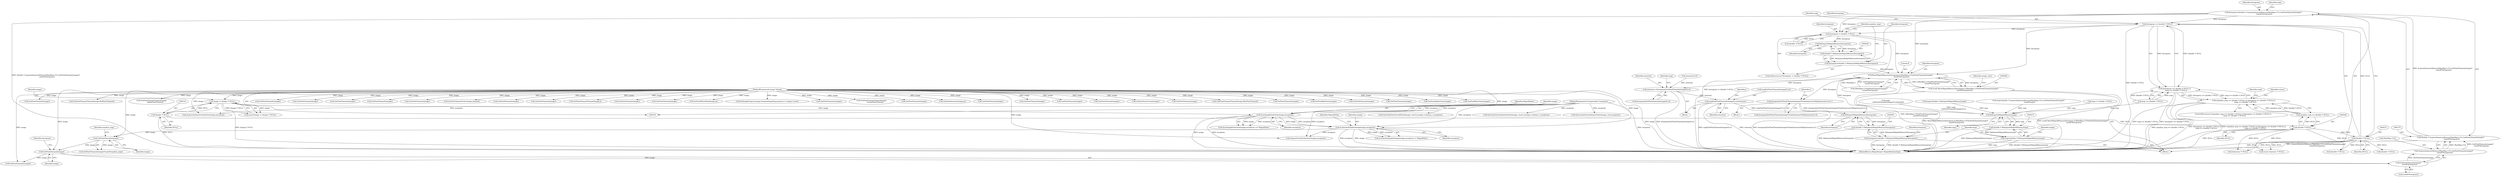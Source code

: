 digraph "0_ImageMagick_1cc6f0ccc92c20c7cab6c4a7335daf29c91f0d8e_0@pointer" {
"1000212" [label="(Call,histogram == (double *) NULL)"];
"1000176" [label="(Call,histogram=(double *) AcquireQuantumMemory(MaxMap+1UL,GetPixelChannels(image)*\n    sizeof(*histogram)))"];
"1000178" [label="(Call,(double *) AcquireQuantumMemory(MaxMap+1UL,GetPixelChannels(image)*\n    sizeof(*histogram)))"];
"1000180" [label="(Call,AcquireQuantumMemory(MaxMap+1UL,GetPixelChannels(image)*\n    sizeof(*histogram)))"];
"1000184" [label="(Call,GetPixelChannels(image)*\n    sizeof(*histogram))"];
"1000185" [label="(Call,GetPixelChannels(image))"];
"1000171" [label="(Call,GetPixelChannels(image))"];
"1000141" [label="(Call,AccelerateEqualizeImage(image,exception))"];
"1000133" [label="(Call,SyncImagePixelCache(image,exception))"];
"1000120" [label="(Call,image != (Image *) NULL)"];
"1000106" [label="(MethodParameterIn,Image *image)"];
"1000122" [label="(Call,(Image *) NULL)"];
"1000107" [label="(MethodParameterIn,ExceptionInfo *exception)"];
"1000214" [label="(Call,(double *) NULL)"];
"1000208" [label="(Call,(double *) NULL)"];
"1000211" [label="(Call,(histogram == (double *) NULL) ||\n      (map == (double *) NULL))"];
"1000205" [label="(Call,(equalize_map == (double *) NULL) || (histogram == (double *) NULL) ||\n      (map == (double *) NULL))"];
"1000236" [label="(Call,histogram != (double *) NULL)"];
"1000245" [label="(Call,RelinquishMagickMemory(histogram))"];
"1000243" [label="(Call,(double *) RelinquishMagickMemory(histogram))"];
"1000241" [label="(Call,histogram=(double *) RelinquishMagickMemory(histogram))"];
"1000270" [label="(Call,ResetMagickMemory(histogram,0,(MaxMap+1)*GetPixelChannels(image)*\n    sizeof(*histogram)))"];
"1000268" [label="(Call,(void) ResetMagickMemory(histogram,0,(MaxMap+1)*GetPixelChannels(image)*\n    sizeof(*histogram)))"];
"1000377" [label="(Call,histogram[GetPixelChannels(image)*ScaleQuantumToMap(intensity)+i]++)"];
"1000568" [label="(Call,RelinquishMagickMemory(histogram))"];
"1000566" [label="(Call,(double *) RelinquishMagickMemory(histogram))"];
"1000564" [label="(Call,histogram=(double *) RelinquishMagickMemory(histogram))"];
"1000425" [label="(Call,intensity+=histogram[GetPixelChannels(image)*j+i])"];
"1000435" [label="(Call,map[GetPixelChannels(image)*j+i]=intensity)"];
"1000574" [label="(Call,RelinquishMagickMemory(map))"];
"1000572" [label="(Call,(double *) RelinquishMagickMemory(map))"];
"1000570" [label="(Call,map=(double *) RelinquishMagickMemory(map))"];
"1000204" [label="(ControlStructure,if ((equalize_map == (double *) NULL) || (histogram == (double *) NULL) ||\n      (map == (double *) NULL)))"];
"1000431" [label="(Call,GetPixelChannels(image))"];
"1000225" [label="(Identifier,map)"];
"1000382" [label="(Call,GetPixelChannels(image))"];
"1000172" [label="(Identifier,image)"];
"1000435" [label="(Call,map[GetPixelChannels(image)*j+i]=intensity)"];
"1000178" [label="(Call,(double *) AcquireQuantumMemory(MaxMap+1UL,GetPixelChannels(image)*\n    sizeof(*histogram)))"];
"1000270" [label="(Call,ResetMagickMemory(histogram,0,(MaxMap+1)*GetPixelChannels(image)*\n    sizeof(*histogram)))"];
"1000132" [label="(Call,SyncImagePixelCache(image,exception) == MagickFalse)"];
"1000180" [label="(Call,AcquireQuantumMemory(MaxMap+1UL,GetPixelChannels(image)*\n    sizeof(*histogram)))"];
"1000868" [label="(Call,GetPixelChannels(image))"];
"1000268" [label="(Call,(void) ResetMagickMemory(histogram,0,(MaxMap+1)*GetPixelChannels(image)*\n    sizeof(*histogram)))"];
"1000724" [label="(Call,GetPixelChannels(image))"];
"1000122" [label="(Call,(Image *) NULL)"];
"1000175" [label="(Identifier,equalize_map)"];
"1000678" [label="(Call,GetPixelChannels(image))"];
"1000176" [label="(Call,histogram=(double *) AcquireQuantumMemory(MaxMap+1UL,GetPixelChannels(image)*\n    sizeof(*histogram)))"];
"1000882" [label="(Call,GetPixelChannelTraits(image,channel))"];
"1000219" [label="(Call,(double *) NULL)"];
"1000242" [label="(Identifier,histogram)"];
"1000271" [label="(Identifier,histogram)"];
"1000632" [label="(Call,GetPixelChannels(image))"];
"1000378" [label="(Call,histogram[GetPixelChannels(image)*ScaleQuantumToMap(intensity)+i])"];
"1000568" [label="(Call,RelinquishMagickMemory(histogram))"];
"1000571" [label="(Identifier,map)"];
"1000423" [label="(Identifier,j)"];
"1000436" [label="(Call,map[GetPixelChannels(image)*j+i])"];
"1000212" [label="(Call,histogram == (double *) NULL)"];
"1000181" [label="(Call,MaxMap+1UL)"];
"1000403" [label="(Call,GetPixelChannels(image))"];
"1000579" [label="(Identifier,image)"];
"1000311" [label="(Call,GetCacheViewVirtualPixels(image_view,0,y,image->columns,1,exception))"];
"1000226" [label="(Call,(double *) NULL)"];
"1000285" [label="(Call,AcquireVirtualCacheView(image,exception))"];
"1000377" [label="(Call,histogram[GetPixelChannels(image)*ScaleQuantumToMap(intensity)+i]++)"];
"1000224" [label="(Call,map != (double *) NULL)"];
"1000876" [label="(Call,GetPixelChannelChannel(image,j))"];
"1000246" [label="(Identifier,histogram)"];
"1000427" [label="(Call,histogram[GetPixelChannels(image)*j+i])"];
"1000243" [label="(Call,(double *) RelinquishMagickMemory(histogram))"];
"1000121" [label="(Identifier,image)"];
"1000857" [label="(Call,GetPixelChannels(image))"];
"1000909" [label="(Call,GetPixelChannels(image))"];
"1000216" [label="(Identifier,NULL)"];
"1000574" [label="(Call,RelinquishMagickMemory(map))"];
"1000107" [label="(MethodParameterIn,ExceptionInfo *exception)"];
"1000850" [label="(Call,GetPixelWriteMask(image,q))"];
"1000545" [label="(Call,map[\n          GetPixelChannels(image)*j+i]-black[i])"];
"1000177" [label="(Identifier,histogram)"];
"1000106" [label="(MethodParameterIn,Image *image)"];
"1000941" [label="(Call,SetImageProgress(image,EqualizeImageTag,progress++,image->rows))"];
"1000357" [label="(Block,)"];
"1000356" [label="(Identifier,i)"];
"1000455" [label="(Call,GetPixelChannels(image))"];
"1000655" [label="(Call,GetPixelChannelChannel(image,\n              GreenPixelChannel))"];
"1000133" [label="(Call,SyncImagePixelCache(image,exception))"];
"1000533" [label="(Call,GetPixelChannels(image))"];
"1000273" [label="(Call,(MaxMap+1)*GetPixelChannels(image)*\n    sizeof(*histogram))"];
"1000374" [label="(Call,GetPixelIntensity(image,p))"];
"1000108" [label="(Block,)"];
"1000484" [label="(Call,GetPixelChannels(image))"];
"1000191" [label="(Identifier,map)"];
"1000968" [label="(MethodReturn,MagickExport MagickBooleanType)"];
"1000440" [label="(Call,GetPixelChannels(image))"];
"1000278" [label="(Call,GetPixelChannels(image))"];
"1000770" [label="(Call,GetPixelChannels(image))"];
"1000647" [label="(Call,GetPixelGreenTraits(image))"];
"1000206" [label="(Call,equalize_map == (double *) NULL)"];
"1000918" [label="(Call,GetPixelChannels(image))"];
"1000236" [label="(Call,histogram != (double *) NULL)"];
"1000187" [label="(Call,sizeof(*histogram))"];
"1000701" [label="(Call,GetPixelChannelChannel(image,BluePixelChannel))"];
"1000124" [label="(Identifier,NULL)"];
"1000569" [label="(Identifier,histogram)"];
"1000218" [label="(Identifier,map)"];
"1000140" [label="(Call,AccelerateEqualizeImage(image,exception) != MagickFalse)"];
"1000245" [label="(Call,RelinquishMagickMemory(histogram))"];
"1000171" [label="(Call,GetPixelChannels(image))"];
"1000266" [label="(Identifier,status)"];
"1000235" [label="(ControlStructure,if (histogram != (double *) NULL))"];
"1000238" [label="(Call,(double *) NULL)"];
"1000135" [label="(Identifier,exception)"];
"1000825" [label="(Call,(Quantum *) NULL)"];
"1000214" [label="(Call,(double *) NULL)"];
"1000353" [label="(Call,GetPixelChannels(image))"];
"1000136" [label="(Identifier,MagickFalse)"];
"1000249" [label="(Identifier,equalize_map)"];
"1000144" [label="(Identifier,MagickFalse)"];
"1000119" [label="(Call,assert(image != (Image *) NULL))"];
"1000184" [label="(Call,GetPixelChannels(image)*\n    sizeof(*histogram))"];
"1000120" [label="(Call,image != (Image *) NULL)"];
"1000410" [label="(Call,intensity=0.0)"];
"1000229" [label="(Call,map=(double *) RelinquishMagickMemory(map))"];
"1000426" [label="(Identifier,intensity)"];
"1000272" [label="(Literal,0)"];
"1000601" [label="(Call,GetPixelRedTraits(image))"];
"1000505" [label="(Call,GetPixelChannels(image))"];
"1000143" [label="(Identifier,exception)"];
"1000813" [label="(Call,GetCacheViewAuthenticPixels(image_view,0,y,image->columns,1,exception))"];
"1000186" [label="(Identifier,image)"];
"1000170" [label="(Call,GetPixelChannels(image)*sizeof(*equalize_map))"];
"1000389" [label="(Call,GetPixelChannels(image))"];
"1000570" [label="(Call,map=(double *) RelinquishMagickMemory(map))"];
"1000190" [label="(Call,map=(double *) AcquireQuantumMemory(MaxMap+1UL,GetPixelChannels(image)*\n    sizeof(*map)))"];
"1000444" [label="(Identifier,intensity)"];
"1000241" [label="(Call,histogram=(double *) RelinquishMagickMemory(histogram))"];
"1000425" [label="(Call,intensity+=histogram[GetPixelChannels(image)*j+i])"];
"1000739" [label="(Call,GetPixelAlphaTraits(image))"];
"1000208" [label="(Call,(double *) NULL)"];
"1000185" [label="(Call,GetPixelChannels(image))"];
"1000565" [label="(Identifier,histogram)"];
"1000693" [label="(Call,GetPixelBlueTraits(image))"];
"1000211" [label="(Call,(histogram == (double *) NULL) ||\n      (map == (double *) NULL))"];
"1000424" [label="(Block,)"];
"1000566" [label="(Call,(double *) RelinquishMagickMemory(histogram))"];
"1000550" [label="(Call,GetPixelChannels(image))"];
"1000922" [label="(Call,SyncCacheViewAuthenticPixels(image_view,exception))"];
"1000437" [label="(Identifier,map)"];
"1000575" [label="(Identifier,map)"];
"1000199" [label="(Call,GetPixelChannels(image))"];
"1000205" [label="(Call,(equalize_map == (double *) NULL) || (histogram == (double *) NULL) ||\n      (map == (double *) NULL))"];
"1000572" [label="(Call,(double *) RelinquishMagickMemory(map))"];
"1000609" [label="(Call,GetPixelChannelChannel(image,RedPixelChannel))"];
"1000323" [label="(Call,(const Quantum *) NULL)"];
"1000284" [label="(Identifier,image_view)"];
"1000210" [label="(Identifier,NULL)"];
"1000237" [label="(Identifier,histogram)"];
"1000142" [label="(Identifier,image)"];
"1000213" [label="(Identifier,histogram)"];
"1000787" [label="(Call,AcquireAuthenticCacheView(image,exception))"];
"1000217" [label="(Call,map == (double *) NULL)"];
"1000141" [label="(Call,AccelerateEqualizeImage(image,exception))"];
"1000564" [label="(Call,histogram=(double *) RelinquishMagickMemory(histogram))"];
"1000189" [label="(Identifier,histogram)"];
"1000747" [label="(Call,GetPixelChannelChannel(image,\n              AlphaPixelChannel))"];
"1000134" [label="(Identifier,image)"];
"1000212" -> "1000211"  [label="AST: "];
"1000212" -> "1000214"  [label="CFG: "];
"1000213" -> "1000212"  [label="AST: "];
"1000214" -> "1000212"  [label="AST: "];
"1000218" -> "1000212"  [label="CFG: "];
"1000211" -> "1000212"  [label="CFG: "];
"1000212" -> "1000968"  [label="DDG: (double *) NULL"];
"1000212" -> "1000211"  [label="DDG: histogram"];
"1000212" -> "1000211"  [label="DDG: (double *) NULL"];
"1000176" -> "1000212"  [label="DDG: histogram"];
"1000214" -> "1000212"  [label="DDG: NULL"];
"1000212" -> "1000236"  [label="DDG: histogram"];
"1000212" -> "1000270"  [label="DDG: histogram"];
"1000176" -> "1000108"  [label="AST: "];
"1000176" -> "1000178"  [label="CFG: "];
"1000177" -> "1000176"  [label="AST: "];
"1000178" -> "1000176"  [label="AST: "];
"1000191" -> "1000176"  [label="CFG: "];
"1000176" -> "1000968"  [label="DDG: (double *) AcquireQuantumMemory(MaxMap+1UL,GetPixelChannels(image)*\n    sizeof(*histogram))"];
"1000178" -> "1000176"  [label="DDG: AcquireQuantumMemory(MaxMap+1UL,GetPixelChannels(image)*\n    sizeof(*histogram))"];
"1000176" -> "1000236"  [label="DDG: histogram"];
"1000176" -> "1000270"  [label="DDG: histogram"];
"1000178" -> "1000180"  [label="CFG: "];
"1000179" -> "1000178"  [label="AST: "];
"1000180" -> "1000178"  [label="AST: "];
"1000178" -> "1000968"  [label="DDG: AcquireQuantumMemory(MaxMap+1UL,GetPixelChannels(image)*\n    sizeof(*histogram))"];
"1000180" -> "1000178"  [label="DDG: MaxMap+1UL"];
"1000180" -> "1000178"  [label="DDG: GetPixelChannels(image)*\n    sizeof(*histogram)"];
"1000180" -> "1000184"  [label="CFG: "];
"1000181" -> "1000180"  [label="AST: "];
"1000184" -> "1000180"  [label="AST: "];
"1000184" -> "1000180"  [label="DDG: GetPixelChannels(image)"];
"1000184" -> "1000187"  [label="CFG: "];
"1000185" -> "1000184"  [label="AST: "];
"1000187" -> "1000184"  [label="AST: "];
"1000185" -> "1000184"  [label="DDG: image"];
"1000185" -> "1000186"  [label="CFG: "];
"1000186" -> "1000185"  [label="AST: "];
"1000189" -> "1000185"  [label="CFG: "];
"1000171" -> "1000185"  [label="DDG: image"];
"1000106" -> "1000185"  [label="DDG: image"];
"1000185" -> "1000199"  [label="DDG: image"];
"1000171" -> "1000170"  [label="AST: "];
"1000171" -> "1000172"  [label="CFG: "];
"1000172" -> "1000171"  [label="AST: "];
"1000175" -> "1000171"  [label="CFG: "];
"1000171" -> "1000170"  [label="DDG: image"];
"1000141" -> "1000171"  [label="DDG: image"];
"1000106" -> "1000171"  [label="DDG: image"];
"1000141" -> "1000140"  [label="AST: "];
"1000141" -> "1000143"  [label="CFG: "];
"1000142" -> "1000141"  [label="AST: "];
"1000143" -> "1000141"  [label="AST: "];
"1000144" -> "1000141"  [label="CFG: "];
"1000141" -> "1000968"  [label="DDG: image"];
"1000141" -> "1000968"  [label="DDG: exception"];
"1000141" -> "1000140"  [label="DDG: image"];
"1000141" -> "1000140"  [label="DDG: exception"];
"1000133" -> "1000141"  [label="DDG: image"];
"1000133" -> "1000141"  [label="DDG: exception"];
"1000106" -> "1000141"  [label="DDG: image"];
"1000107" -> "1000141"  [label="DDG: exception"];
"1000141" -> "1000285"  [label="DDG: exception"];
"1000133" -> "1000132"  [label="AST: "];
"1000133" -> "1000135"  [label="CFG: "];
"1000134" -> "1000133"  [label="AST: "];
"1000135" -> "1000133"  [label="AST: "];
"1000136" -> "1000133"  [label="CFG: "];
"1000133" -> "1000968"  [label="DDG: image"];
"1000133" -> "1000968"  [label="DDG: exception"];
"1000133" -> "1000132"  [label="DDG: image"];
"1000133" -> "1000132"  [label="DDG: exception"];
"1000120" -> "1000133"  [label="DDG: image"];
"1000106" -> "1000133"  [label="DDG: image"];
"1000107" -> "1000133"  [label="DDG: exception"];
"1000120" -> "1000119"  [label="AST: "];
"1000120" -> "1000122"  [label="CFG: "];
"1000121" -> "1000120"  [label="AST: "];
"1000122" -> "1000120"  [label="AST: "];
"1000119" -> "1000120"  [label="CFG: "];
"1000120" -> "1000968"  [label="DDG: (Image *) NULL"];
"1000120" -> "1000119"  [label="DDG: image"];
"1000120" -> "1000119"  [label="DDG: (Image *) NULL"];
"1000106" -> "1000120"  [label="DDG: image"];
"1000122" -> "1000120"  [label="DDG: NULL"];
"1000106" -> "1000105"  [label="AST: "];
"1000106" -> "1000968"  [label="DDG: image"];
"1000106" -> "1000199"  [label="DDG: image"];
"1000106" -> "1000278"  [label="DDG: image"];
"1000106" -> "1000285"  [label="DDG: image"];
"1000106" -> "1000353"  [label="DDG: image"];
"1000106" -> "1000374"  [label="DDG: image"];
"1000106" -> "1000382"  [label="DDG: image"];
"1000106" -> "1000389"  [label="DDG: image"];
"1000106" -> "1000403"  [label="DDG: image"];
"1000106" -> "1000431"  [label="DDG: image"];
"1000106" -> "1000440"  [label="DDG: image"];
"1000106" -> "1000455"  [label="DDG: image"];
"1000106" -> "1000484"  [label="DDG: image"];
"1000106" -> "1000505"  [label="DDG: image"];
"1000106" -> "1000533"  [label="DDG: image"];
"1000106" -> "1000550"  [label="DDG: image"];
"1000106" -> "1000601"  [label="DDG: image"];
"1000106" -> "1000609"  [label="DDG: image"];
"1000106" -> "1000632"  [label="DDG: image"];
"1000106" -> "1000647"  [label="DDG: image"];
"1000106" -> "1000655"  [label="DDG: image"];
"1000106" -> "1000678"  [label="DDG: image"];
"1000106" -> "1000693"  [label="DDG: image"];
"1000106" -> "1000701"  [label="DDG: image"];
"1000106" -> "1000724"  [label="DDG: image"];
"1000106" -> "1000739"  [label="DDG: image"];
"1000106" -> "1000747"  [label="DDG: image"];
"1000106" -> "1000770"  [label="DDG: image"];
"1000106" -> "1000787"  [label="DDG: image"];
"1000106" -> "1000850"  [label="DDG: image"];
"1000106" -> "1000857"  [label="DDG: image"];
"1000106" -> "1000868"  [label="DDG: image"];
"1000106" -> "1000876"  [label="DDG: image"];
"1000106" -> "1000882"  [label="DDG: image"];
"1000106" -> "1000909"  [label="DDG: image"];
"1000106" -> "1000918"  [label="DDG: image"];
"1000106" -> "1000941"  [label="DDG: image"];
"1000122" -> "1000124"  [label="CFG: "];
"1000123" -> "1000122"  [label="AST: "];
"1000124" -> "1000122"  [label="AST: "];
"1000122" -> "1000968"  [label="DDG: NULL"];
"1000122" -> "1000208"  [label="DDG: NULL"];
"1000107" -> "1000105"  [label="AST: "];
"1000107" -> "1000968"  [label="DDG: exception"];
"1000107" -> "1000285"  [label="DDG: exception"];
"1000107" -> "1000311"  [label="DDG: exception"];
"1000107" -> "1000787"  [label="DDG: exception"];
"1000107" -> "1000813"  [label="DDG: exception"];
"1000107" -> "1000922"  [label="DDG: exception"];
"1000214" -> "1000216"  [label="CFG: "];
"1000215" -> "1000214"  [label="AST: "];
"1000216" -> "1000214"  [label="AST: "];
"1000214" -> "1000968"  [label="DDG: NULL"];
"1000208" -> "1000214"  [label="DDG: NULL"];
"1000214" -> "1000219"  [label="DDG: NULL"];
"1000214" -> "1000226"  [label="DDG: NULL"];
"1000214" -> "1000323"  [label="DDG: NULL"];
"1000214" -> "1000825"  [label="DDG: NULL"];
"1000208" -> "1000206"  [label="AST: "];
"1000208" -> "1000210"  [label="CFG: "];
"1000209" -> "1000208"  [label="AST: "];
"1000210" -> "1000208"  [label="AST: "];
"1000206" -> "1000208"  [label="CFG: "];
"1000208" -> "1000968"  [label="DDG: NULL"];
"1000208" -> "1000206"  [label="DDG: NULL"];
"1000208" -> "1000226"  [label="DDG: NULL"];
"1000208" -> "1000323"  [label="DDG: NULL"];
"1000208" -> "1000825"  [label="DDG: NULL"];
"1000211" -> "1000205"  [label="AST: "];
"1000211" -> "1000217"  [label="CFG: "];
"1000217" -> "1000211"  [label="AST: "];
"1000205" -> "1000211"  [label="CFG: "];
"1000211" -> "1000968"  [label="DDG: map == (double *) NULL"];
"1000211" -> "1000968"  [label="DDG: histogram == (double *) NULL"];
"1000211" -> "1000205"  [label="DDG: histogram == (double *) NULL"];
"1000211" -> "1000205"  [label="DDG: map == (double *) NULL"];
"1000217" -> "1000211"  [label="DDG: map"];
"1000217" -> "1000211"  [label="DDG: (double *) NULL"];
"1000205" -> "1000204"  [label="AST: "];
"1000205" -> "1000206"  [label="CFG: "];
"1000206" -> "1000205"  [label="AST: "];
"1000225" -> "1000205"  [label="CFG: "];
"1000266" -> "1000205"  [label="CFG: "];
"1000205" -> "1000968"  [label="DDG: equalize_map == (double *) NULL"];
"1000205" -> "1000968"  [label="DDG: (histogram == (double *) NULL) ||\n      (map == (double *) NULL)"];
"1000205" -> "1000968"  [label="DDG: (equalize_map == (double *) NULL) || (histogram == (double *) NULL) ||\n      (map == (double *) NULL)"];
"1000206" -> "1000205"  [label="DDG: equalize_map"];
"1000206" -> "1000205"  [label="DDG: (double *) NULL"];
"1000236" -> "1000235"  [label="AST: "];
"1000236" -> "1000238"  [label="CFG: "];
"1000237" -> "1000236"  [label="AST: "];
"1000238" -> "1000236"  [label="AST: "];
"1000242" -> "1000236"  [label="CFG: "];
"1000249" -> "1000236"  [label="CFG: "];
"1000236" -> "1000968"  [label="DDG: histogram != (double *) NULL"];
"1000238" -> "1000236"  [label="DDG: NULL"];
"1000236" -> "1000245"  [label="DDG: histogram"];
"1000236" -> "1000270"  [label="DDG: histogram"];
"1000245" -> "1000243"  [label="AST: "];
"1000245" -> "1000246"  [label="CFG: "];
"1000246" -> "1000245"  [label="AST: "];
"1000243" -> "1000245"  [label="CFG: "];
"1000245" -> "1000243"  [label="DDG: histogram"];
"1000243" -> "1000241"  [label="AST: "];
"1000244" -> "1000243"  [label="AST: "];
"1000241" -> "1000243"  [label="CFG: "];
"1000243" -> "1000241"  [label="DDG: RelinquishMagickMemory(histogram)"];
"1000241" -> "1000235"  [label="AST: "];
"1000242" -> "1000241"  [label="AST: "];
"1000249" -> "1000241"  [label="CFG: "];
"1000241" -> "1000270"  [label="DDG: histogram"];
"1000270" -> "1000268"  [label="AST: "];
"1000270" -> "1000273"  [label="CFG: "];
"1000271" -> "1000270"  [label="AST: "];
"1000272" -> "1000270"  [label="AST: "];
"1000273" -> "1000270"  [label="AST: "];
"1000268" -> "1000270"  [label="CFG: "];
"1000270" -> "1000968"  [label="DDG: (MaxMap+1)*GetPixelChannels(image)*\n    sizeof(*histogram)"];
"1000270" -> "1000268"  [label="DDG: histogram"];
"1000270" -> "1000268"  [label="DDG: 0"];
"1000270" -> "1000268"  [label="DDG: (MaxMap+1)*GetPixelChannels(image)*\n    sizeof(*histogram)"];
"1000273" -> "1000270"  [label="DDG: MaxMap+1"];
"1000273" -> "1000270"  [label="DDG: GetPixelChannels(image)*\n    sizeof(*histogram)"];
"1000270" -> "1000377"  [label="DDG: histogram"];
"1000270" -> "1000425"  [label="DDG: histogram"];
"1000270" -> "1000568"  [label="DDG: histogram"];
"1000268" -> "1000108"  [label="AST: "];
"1000269" -> "1000268"  [label="AST: "];
"1000284" -> "1000268"  [label="CFG: "];
"1000268" -> "1000968"  [label="DDG: (void) ResetMagickMemory(histogram,0,(MaxMap+1)*GetPixelChannels(image)*\n    sizeof(*histogram))"];
"1000268" -> "1000968"  [label="DDG: ResetMagickMemory(histogram,0,(MaxMap+1)*GetPixelChannels(image)*\n    sizeof(*histogram))"];
"1000377" -> "1000357"  [label="AST: "];
"1000377" -> "1000378"  [label="CFG: "];
"1000378" -> "1000377"  [label="AST: "];
"1000356" -> "1000377"  [label="CFG: "];
"1000377" -> "1000968"  [label="DDG: histogram[GetPixelChannels(image)*ScaleQuantumToMap(intensity)+i]"];
"1000377" -> "1000568"  [label="DDG: histogram[GetPixelChannels(image)*ScaleQuantumToMap(intensity)+i]"];
"1000568" -> "1000566"  [label="AST: "];
"1000568" -> "1000569"  [label="CFG: "];
"1000569" -> "1000568"  [label="AST: "];
"1000566" -> "1000568"  [label="CFG: "];
"1000568" -> "1000566"  [label="DDG: histogram"];
"1000566" -> "1000564"  [label="AST: "];
"1000567" -> "1000566"  [label="AST: "];
"1000564" -> "1000566"  [label="CFG: "];
"1000566" -> "1000968"  [label="DDG: RelinquishMagickMemory(histogram)"];
"1000566" -> "1000564"  [label="DDG: RelinquishMagickMemory(histogram)"];
"1000564" -> "1000108"  [label="AST: "];
"1000565" -> "1000564"  [label="AST: "];
"1000571" -> "1000564"  [label="CFG: "];
"1000564" -> "1000968"  [label="DDG: (double *) RelinquishMagickMemory(histogram)"];
"1000564" -> "1000968"  [label="DDG: histogram"];
"1000425" -> "1000424"  [label="AST: "];
"1000425" -> "1000427"  [label="CFG: "];
"1000426" -> "1000425"  [label="AST: "];
"1000427" -> "1000425"  [label="AST: "];
"1000437" -> "1000425"  [label="CFG: "];
"1000425" -> "1000968"  [label="DDG: histogram[GetPixelChannels(image)*j+i]"];
"1000410" -> "1000425"  [label="DDG: intensity"];
"1000425" -> "1000435"  [label="DDG: intensity"];
"1000435" -> "1000424"  [label="AST: "];
"1000435" -> "1000444"  [label="CFG: "];
"1000436" -> "1000435"  [label="AST: "];
"1000444" -> "1000435"  [label="AST: "];
"1000423" -> "1000435"  [label="CFG: "];
"1000435" -> "1000968"  [label="DDG: map[GetPixelChannels(image)*j+i]"];
"1000435" -> "1000968"  [label="DDG: intensity"];
"1000435" -> "1000574"  [label="DDG: map[GetPixelChannels(image)*j+i]"];
"1000574" -> "1000572"  [label="AST: "];
"1000574" -> "1000575"  [label="CFG: "];
"1000575" -> "1000574"  [label="AST: "];
"1000572" -> "1000574"  [label="CFG: "];
"1000574" -> "1000572"  [label="DDG: map"];
"1000224" -> "1000574"  [label="DDG: map"];
"1000545" -> "1000574"  [label="DDG: map[\n          GetPixelChannels(image)*j+i]"];
"1000229" -> "1000574"  [label="DDG: map"];
"1000190" -> "1000574"  [label="DDG: map"];
"1000217" -> "1000574"  [label="DDG: map"];
"1000572" -> "1000570"  [label="AST: "];
"1000573" -> "1000572"  [label="AST: "];
"1000570" -> "1000572"  [label="CFG: "];
"1000572" -> "1000968"  [label="DDG: RelinquishMagickMemory(map)"];
"1000572" -> "1000570"  [label="DDG: RelinquishMagickMemory(map)"];
"1000570" -> "1000108"  [label="AST: "];
"1000571" -> "1000570"  [label="AST: "];
"1000579" -> "1000570"  [label="CFG: "];
"1000570" -> "1000968"  [label="DDG: map"];
"1000570" -> "1000968"  [label="DDG: (double *) RelinquishMagickMemory(map)"];
}
